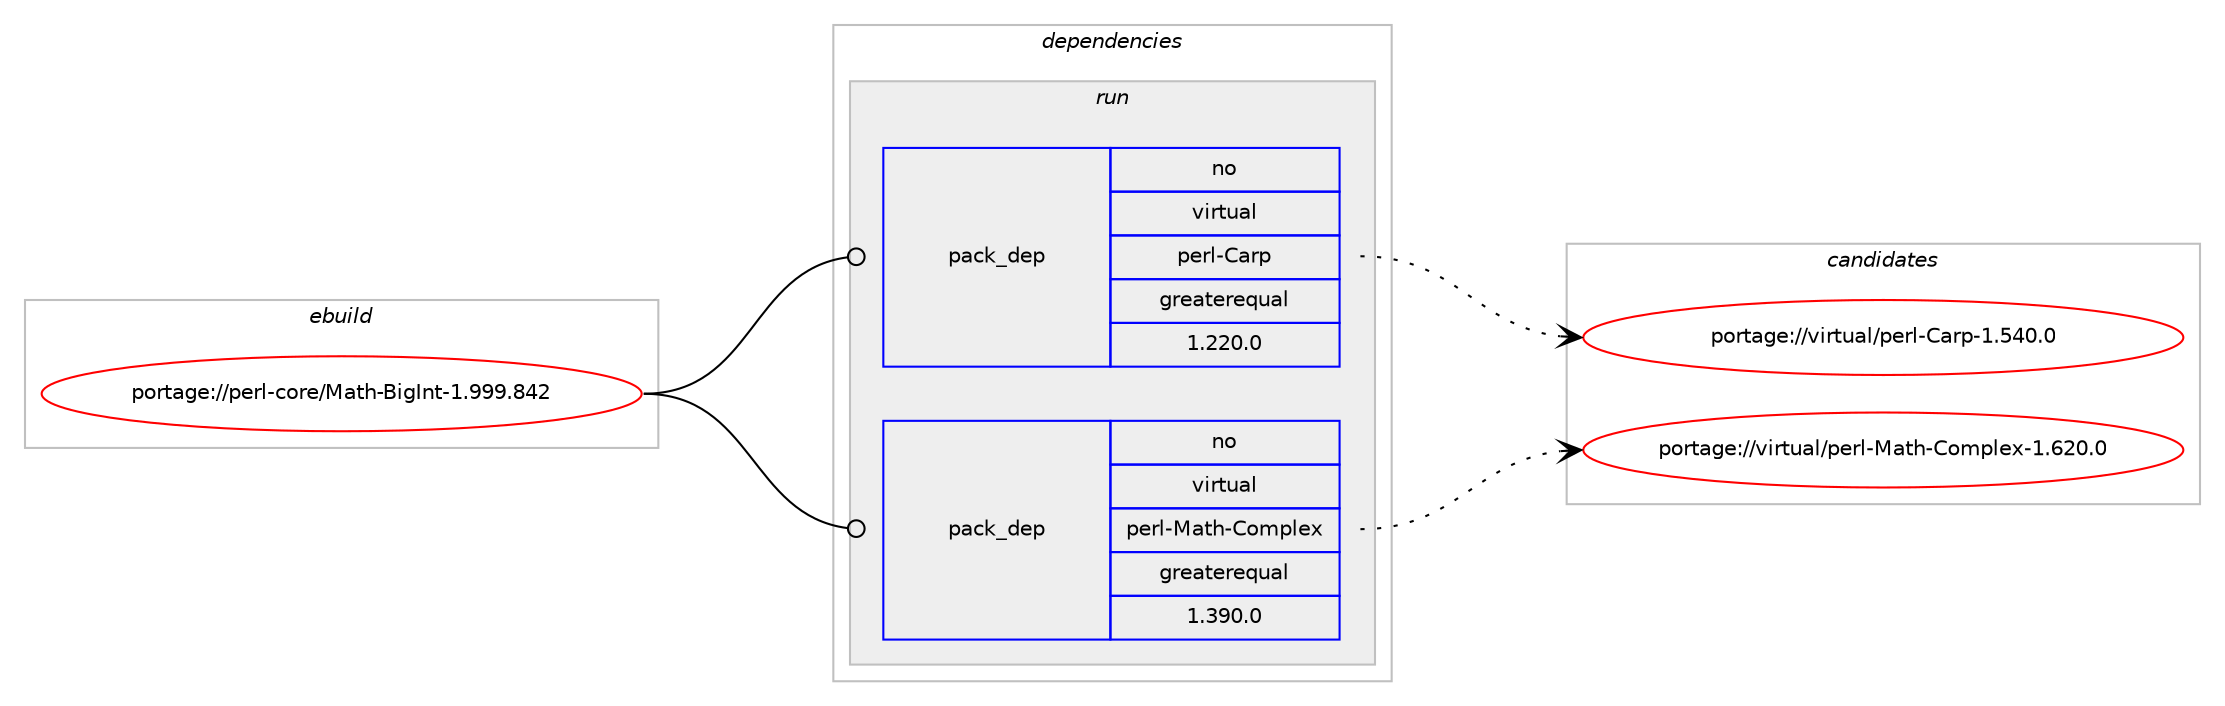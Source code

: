 digraph prolog {

# *************
# Graph options
# *************

newrank=true;
concentrate=true;
compound=true;
graph [rankdir=LR,fontname=Helvetica,fontsize=10,ranksep=1.5];#, ranksep=2.5, nodesep=0.2];
edge  [arrowhead=vee];
node  [fontname=Helvetica,fontsize=10];

# **********
# The ebuild
# **********

subgraph cluster_leftcol {
color=gray;
rank=same;
label=<<i>ebuild</i>>;
id [label="portage://perl-core/Math-BigInt-1.999.842", color=red, width=4, href="../perl-core/Math-BigInt-1.999.842.svg"];
}

# ****************
# The dependencies
# ****************

subgraph cluster_midcol {
color=gray;
label=<<i>dependencies</i>>;
subgraph cluster_compile {
fillcolor="#eeeeee";
style=filled;
label=<<i>compile</i>>;
# *** BEGIN UNKNOWN DEPENDENCY TYPE (TODO) ***
# id -> package_dependency(portage://perl-core/Math-BigInt-1.999.842,install,no,dev-lang,perl,none,[,,],[],[])
# *** END UNKNOWN DEPENDENCY TYPE (TODO) ***

}
subgraph cluster_compileandrun {
fillcolor="#eeeeee";
style=filled;
label=<<i>compile and run</i>>;
}
subgraph cluster_run {
fillcolor="#eeeeee";
style=filled;
label=<<i>run</i>>;
# *** BEGIN UNKNOWN DEPENDENCY TYPE (TODO) ***
# id -> package_dependency(portage://perl-core/Math-BigInt-1.999.842,run,no,dev-lang,perl,none,[,,],any_same_slot,[])
# *** END UNKNOWN DEPENDENCY TYPE (TODO) ***

subgraph pack947 {
dependency3172 [label=<<TABLE BORDER="0" CELLBORDER="1" CELLSPACING="0" CELLPADDING="4" WIDTH="220"><TR><TD ROWSPAN="6" CELLPADDING="30">pack_dep</TD></TR><TR><TD WIDTH="110">no</TD></TR><TR><TD>virtual</TD></TR><TR><TD>perl-Carp</TD></TR><TR><TD>greaterequal</TD></TR><TR><TD>1.220.0</TD></TR></TABLE>>, shape=none, color=blue];
}
id:e -> dependency3172:w [weight=20,style="solid",arrowhead="odot"];
subgraph pack948 {
dependency3173 [label=<<TABLE BORDER="0" CELLBORDER="1" CELLSPACING="0" CELLPADDING="4" WIDTH="220"><TR><TD ROWSPAN="6" CELLPADDING="30">pack_dep</TD></TR><TR><TD WIDTH="110">no</TD></TR><TR><TD>virtual</TD></TR><TR><TD>perl-Math-Complex</TD></TR><TR><TD>greaterequal</TD></TR><TR><TD>1.390.0</TD></TR></TABLE>>, shape=none, color=blue];
}
id:e -> dependency3173:w [weight=20,style="solid",arrowhead="odot"];
}
}

# **************
# The candidates
# **************

subgraph cluster_choices {
rank=same;
color=gray;
label=<<i>candidates</i>>;

subgraph choice947 {
color=black;
nodesep=1;
choice11810511411611797108471121011141084567971141124549465352484648 [label="portage://virtual/perl-Carp-1.540.0", color=red, width=4,href="../virtual/perl-Carp-1.540.0.svg"];
dependency3172:e -> choice11810511411611797108471121011141084567971141124549465352484648:w [style=dotted,weight="100"];
}
subgraph choice948 {
color=black;
nodesep=1;
choice118105114116117971084711210111410845779711610445671111091121081011204549465450484648 [label="portage://virtual/perl-Math-Complex-1.620.0", color=red, width=4,href="../virtual/perl-Math-Complex-1.620.0.svg"];
dependency3173:e -> choice118105114116117971084711210111410845779711610445671111091121081011204549465450484648:w [style=dotted,weight="100"];
}
}

}
